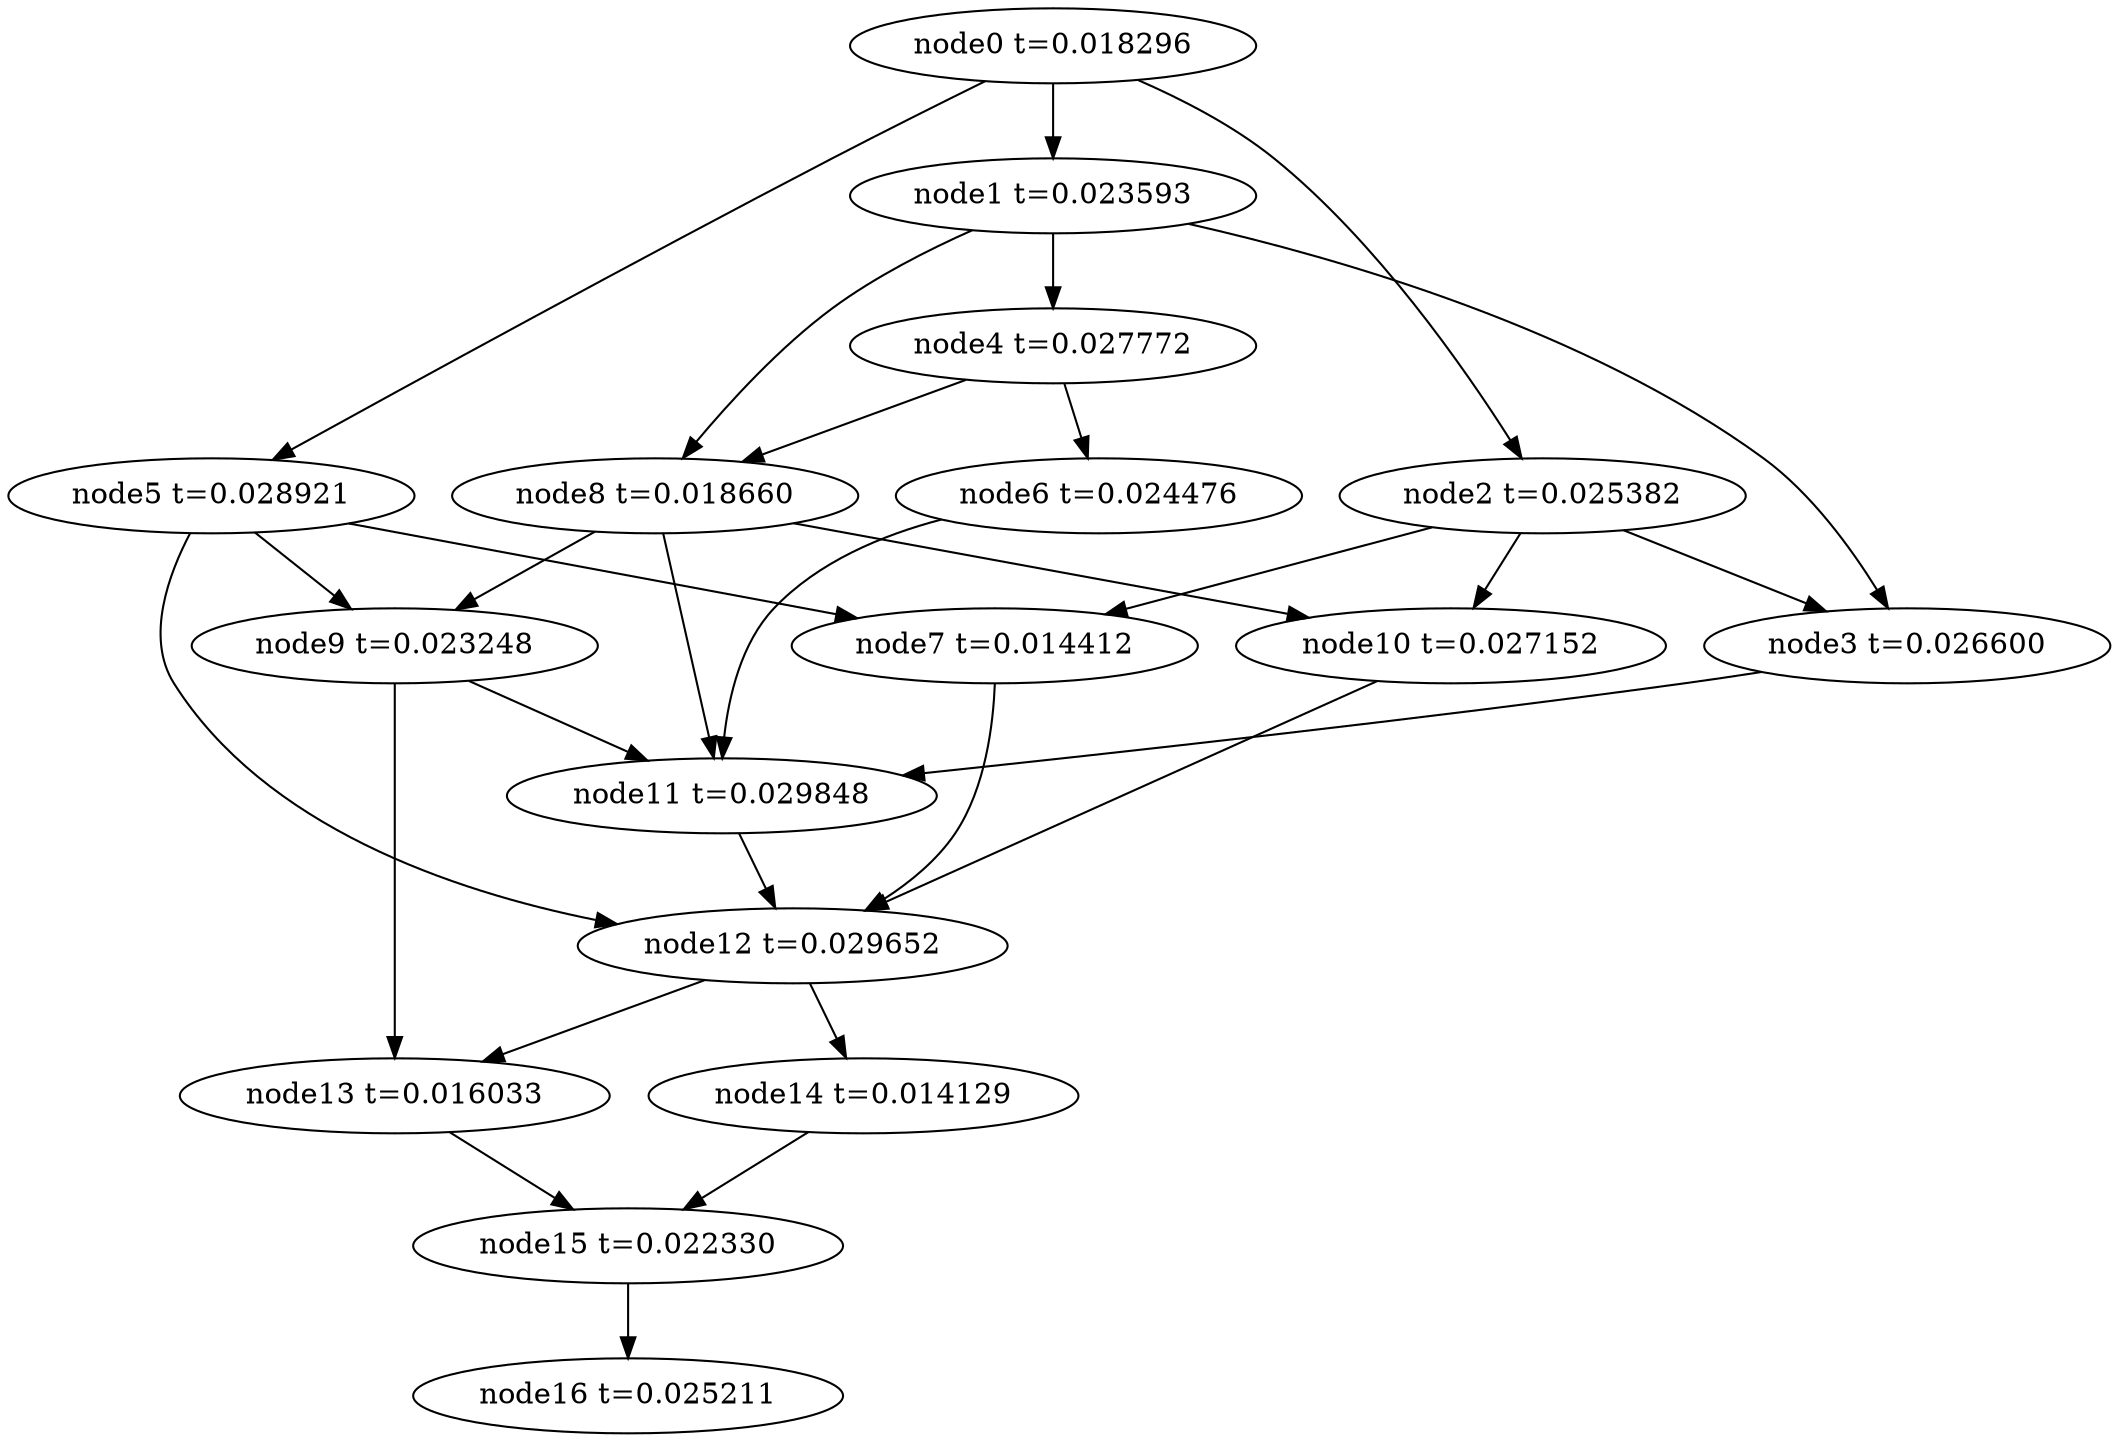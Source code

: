 digraph g{
	node16[label="node16 t=0.025211"]
	node15 -> node16
	node15[label="node15 t=0.022330"];
	node14 -> node15
	node14[label="node14 t=0.014129"];
	node13 -> node15
	node13[label="node13 t=0.016033"];
	node12 -> node14
	node12 -> node13
	node12[label="node12 t=0.029652"];
	node11 -> node12
	node11[label="node11 t=0.029848"];
	node10 -> node12
	node10[label="node10 t=0.027152"];
	node9 -> node13
	node9 -> node11
	node9[label="node9 t=0.023248"];
	node8 -> node11
	node8 -> node10
	node8 -> node9
	node8[label="node8 t=0.018660"];
	node7 -> node12
	node7[label="node7 t=0.014412"];
	node6 -> node11
	node6[label="node6 t=0.024476"];
	node5 -> node12
	node5 -> node9
	node5 -> node7
	node5[label="node5 t=0.028921"];
	node4 -> node8
	node4 -> node6
	node4[label="node4 t=0.027772"];
	node3 -> node11
	node3[label="node3 t=0.026600"];
	node2 -> node10
	node2 -> node7
	node2 -> node3
	node2[label="node2 t=0.025382"];
	node1 -> node8
	node1 -> node4
	node1 -> node3
	node1[label="node1 t=0.023593"];
	node0 -> node5
	node0 -> node2
	node0 -> node1
	node0[label="node0 t=0.018296"];
}
